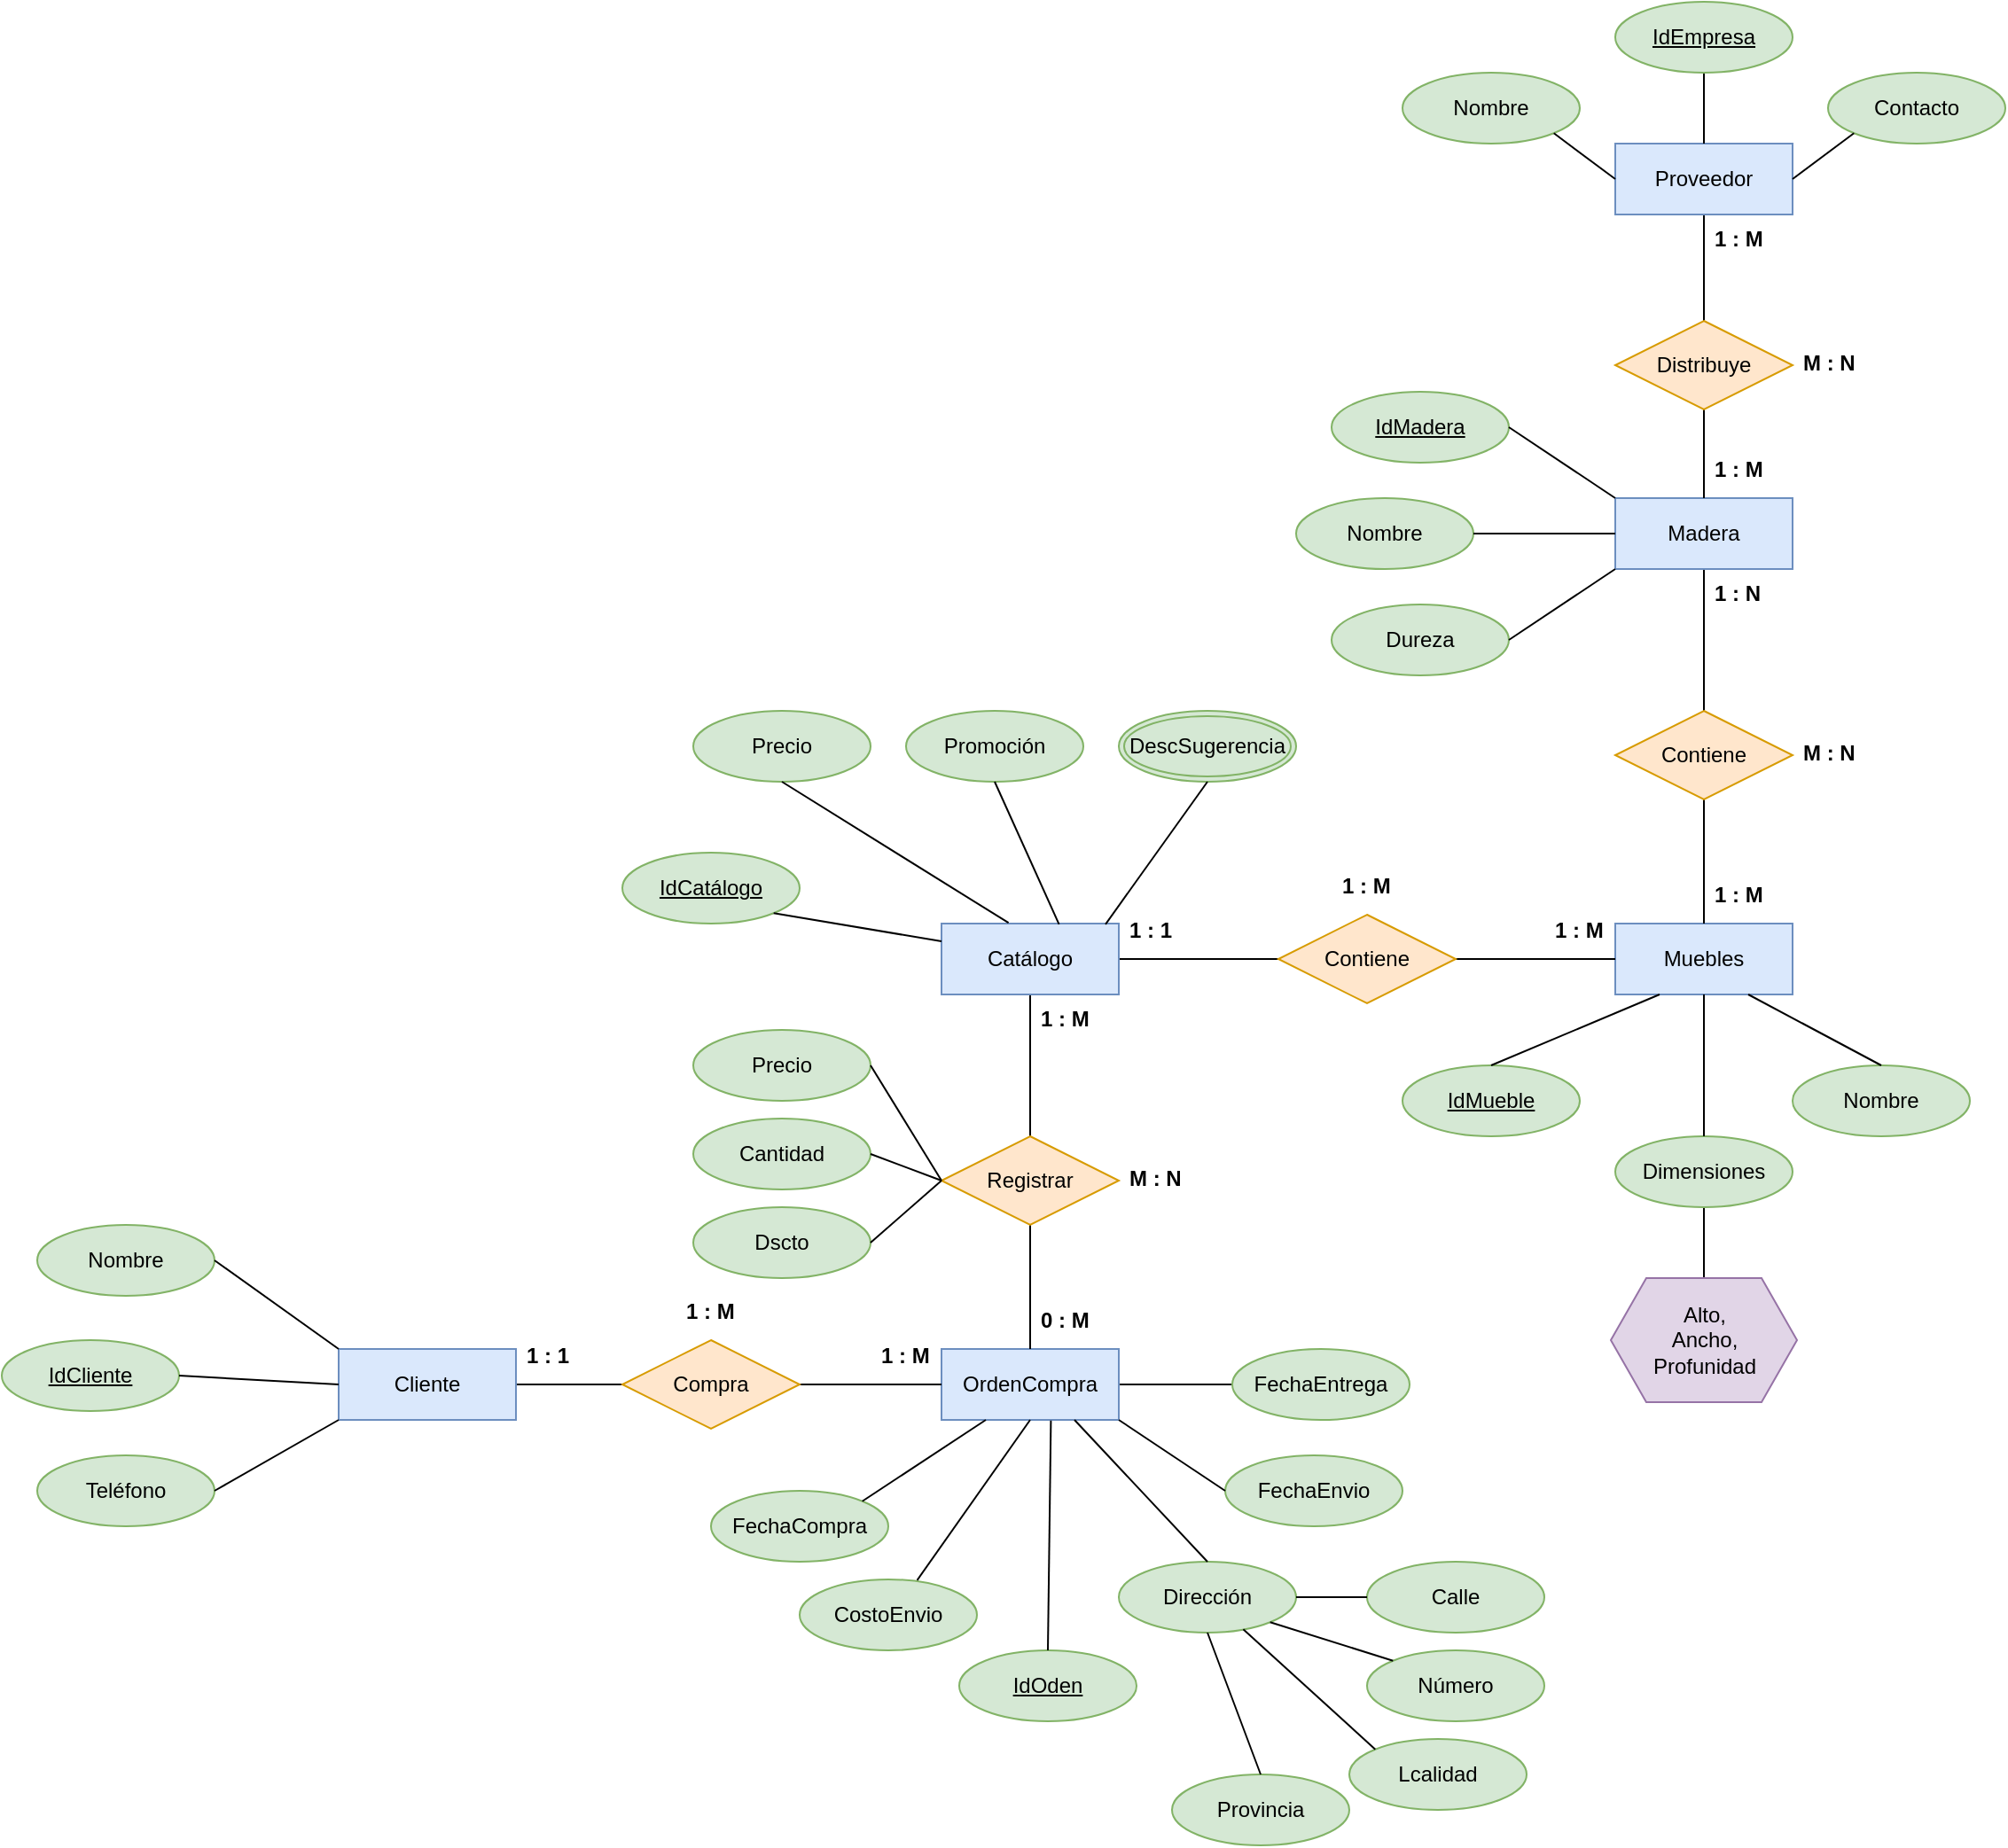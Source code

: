 <mxfile version="24.2.5" type="github">
  <diagram name="Página-1" id="hR9pUqVtUt8uoQrfLuzN">
    <mxGraphModel dx="1616" dy="500" grid="1" gridSize="10" guides="1" tooltips="1" connect="1" arrows="1" fold="1" page="1" pageScale="1" pageWidth="827" pageHeight="1169" math="0" shadow="0">
      <root>
        <mxCell id="0" />
        <mxCell id="1" parent="0" />
        <mxCell id="LnQoIK6ZbdIod05Vmi34-1" value="Muebles" style="whiteSpace=wrap;html=1;align=center;fillColor=#dae8fc;strokeColor=#6c8ebf;rounded=0;" vertex="1" parent="1">
          <mxGeometry x="580" y="680" width="100" height="40" as="geometry" />
        </mxCell>
        <mxCell id="LnQoIK6ZbdIod05Vmi34-7" style="edgeStyle=orthogonalEdgeStyle;rounded=0;orthogonalLoop=1;jettySize=auto;html=1;entryX=0.5;entryY=0;entryDx=0;entryDy=0;endArrow=none;endFill=0;" edge="1" parent="1" source="LnQoIK6ZbdIod05Vmi34-2" target="LnQoIK6ZbdIod05Vmi34-6">
          <mxGeometry relative="1" as="geometry" />
        </mxCell>
        <mxCell id="LnQoIK6ZbdIod05Vmi34-2" value="Madera" style="whiteSpace=wrap;html=1;align=center;fillColor=#dae8fc;strokeColor=#6c8ebf;rounded=0;" vertex="1" parent="1">
          <mxGeometry x="580" y="440" width="100" height="40" as="geometry" />
        </mxCell>
        <mxCell id="LnQoIK6ZbdIod05Vmi34-36" style="edgeStyle=orthogonalEdgeStyle;rounded=0;orthogonalLoop=1;jettySize=auto;html=1;entryX=0;entryY=0.5;entryDx=0;entryDy=0;endArrow=none;endFill=0;" edge="1" parent="1" source="LnQoIK6ZbdIod05Vmi34-3" target="LnQoIK6ZbdIod05Vmi34-33">
          <mxGeometry relative="1" as="geometry" />
        </mxCell>
        <mxCell id="LnQoIK6ZbdIod05Vmi34-3" value="Cliente" style="whiteSpace=wrap;html=1;align=center;fillColor=#dae8fc;strokeColor=#6c8ebf;rounded=0;" vertex="1" parent="1">
          <mxGeometry x="-140" y="920" width="100" height="40" as="geometry" />
        </mxCell>
        <mxCell id="LnQoIK6ZbdIod05Vmi34-108" style="edgeStyle=orthogonalEdgeStyle;rounded=0;orthogonalLoop=1;jettySize=auto;html=1;entryX=0;entryY=0.5;entryDx=0;entryDy=0;endArrow=none;endFill=0;" edge="1" parent="1" source="LnQoIK6ZbdIod05Vmi34-4" target="LnQoIK6ZbdIod05Vmi34-107">
          <mxGeometry relative="1" as="geometry" />
        </mxCell>
        <mxCell id="LnQoIK6ZbdIod05Vmi34-4" value="OrdenCompra" style="whiteSpace=wrap;html=1;align=center;fillColor=#dae8fc;strokeColor=#6c8ebf;rounded=0;" vertex="1" parent="1">
          <mxGeometry x="200" y="920" width="100" height="40" as="geometry" />
        </mxCell>
        <mxCell id="LnQoIK6ZbdIod05Vmi34-20" style="edgeStyle=orthogonalEdgeStyle;rounded=0;orthogonalLoop=1;jettySize=auto;html=1;entryX=0;entryY=0.5;entryDx=0;entryDy=0;endArrow=none;endFill=0;" edge="1" parent="1" source="LnQoIK6ZbdIod05Vmi34-5" target="LnQoIK6ZbdIod05Vmi34-19">
          <mxGeometry relative="1" as="geometry" />
        </mxCell>
        <mxCell id="LnQoIK6ZbdIod05Vmi34-28" style="edgeStyle=orthogonalEdgeStyle;rounded=0;orthogonalLoop=1;jettySize=auto;html=1;entryX=0.5;entryY=0;entryDx=0;entryDy=0;endArrow=none;endFill=0;" edge="1" parent="1" source="LnQoIK6ZbdIod05Vmi34-5" target="LnQoIK6ZbdIod05Vmi34-27">
          <mxGeometry relative="1" as="geometry" />
        </mxCell>
        <mxCell id="LnQoIK6ZbdIod05Vmi34-5" value="Catálogo" style="whiteSpace=wrap;html=1;align=center;fillColor=#dae8fc;strokeColor=#6c8ebf;rounded=0;" vertex="1" parent="1">
          <mxGeometry x="200" y="680" width="100" height="40" as="geometry" />
        </mxCell>
        <mxCell id="LnQoIK6ZbdIod05Vmi34-8" style="edgeStyle=orthogonalEdgeStyle;rounded=0;orthogonalLoop=1;jettySize=auto;html=1;endArrow=none;endFill=0;" edge="1" parent="1" source="LnQoIK6ZbdIod05Vmi34-6" target="LnQoIK6ZbdIod05Vmi34-1">
          <mxGeometry relative="1" as="geometry" />
        </mxCell>
        <mxCell id="LnQoIK6ZbdIod05Vmi34-6" value="Contiene" style="shape=rhombus;perimeter=rhombusPerimeter;whiteSpace=wrap;html=1;align=center;fillColor=#ffe6cc;strokeColor=#d79b00;" vertex="1" parent="1">
          <mxGeometry x="580" y="560" width="100" height="50" as="geometry" />
        </mxCell>
        <mxCell id="LnQoIK6ZbdIod05Vmi34-9" value="M : N" style="text;strokeColor=none;fillColor=none;spacingLeft=4;spacingRight=4;overflow=hidden;rotatable=0;points=[[0,0.5],[1,0.5]];portConstraint=eastwest;fontSize=12;whiteSpace=wrap;html=1;fontStyle=1" vertex="1" parent="1">
          <mxGeometry x="680" y="570" width="40" height="30" as="geometry" />
        </mxCell>
        <mxCell id="LnQoIK6ZbdIod05Vmi34-10" value="1 : N" style="text;strokeColor=none;fillColor=none;spacingLeft=4;spacingRight=4;overflow=hidden;rotatable=0;points=[[0,0.5],[1,0.5]];portConstraint=eastwest;fontSize=12;whiteSpace=wrap;html=1;fontStyle=1" vertex="1" parent="1">
          <mxGeometry x="630" y="480" width="40" height="30" as="geometry" />
        </mxCell>
        <mxCell id="LnQoIK6ZbdIod05Vmi34-11" value="1 : M" style="text;strokeColor=none;fillColor=none;spacingLeft=4;spacingRight=4;overflow=hidden;rotatable=0;points=[[0,0.5],[1,0.5]];portConstraint=eastwest;fontSize=12;whiteSpace=wrap;html=1;fontStyle=1" vertex="1" parent="1">
          <mxGeometry x="630" y="650" width="40" height="30" as="geometry" />
        </mxCell>
        <mxCell id="LnQoIK6ZbdIod05Vmi34-14" style="edgeStyle=orthogonalEdgeStyle;rounded=0;orthogonalLoop=1;jettySize=auto;html=1;entryX=0.5;entryY=0;entryDx=0;entryDy=0;endArrow=none;endFill=0;" edge="1" parent="1" source="LnQoIK6ZbdIod05Vmi34-12" target="LnQoIK6ZbdIod05Vmi34-13">
          <mxGeometry relative="1" as="geometry" />
        </mxCell>
        <mxCell id="LnQoIK6ZbdIod05Vmi34-12" value="Proveedor" style="whiteSpace=wrap;html=1;align=center;fillColor=#dae8fc;strokeColor=#6c8ebf;rounded=0;" vertex="1" parent="1">
          <mxGeometry x="580" y="240" width="100" height="40" as="geometry" />
        </mxCell>
        <mxCell id="LnQoIK6ZbdIod05Vmi34-15" style="edgeStyle=orthogonalEdgeStyle;rounded=0;orthogonalLoop=1;jettySize=auto;html=1;entryX=0.5;entryY=0;entryDx=0;entryDy=0;endArrow=none;endFill=0;" edge="1" parent="1" source="LnQoIK6ZbdIod05Vmi34-13" target="LnQoIK6ZbdIod05Vmi34-2">
          <mxGeometry relative="1" as="geometry" />
        </mxCell>
        <mxCell id="LnQoIK6ZbdIod05Vmi34-13" value="Distribuye" style="shape=rhombus;perimeter=rhombusPerimeter;whiteSpace=wrap;html=1;align=center;fillColor=#ffe6cc;strokeColor=#d79b00;" vertex="1" parent="1">
          <mxGeometry x="580" y="340" width="100" height="50" as="geometry" />
        </mxCell>
        <mxCell id="LnQoIK6ZbdIod05Vmi34-16" value="M : N" style="text;strokeColor=none;fillColor=none;spacingLeft=4;spacingRight=4;overflow=hidden;rotatable=0;points=[[0,0.5],[1,0.5]];portConstraint=eastwest;fontSize=12;whiteSpace=wrap;html=1;fontStyle=1" vertex="1" parent="1">
          <mxGeometry x="680" y="350" width="40" height="30" as="geometry" />
        </mxCell>
        <mxCell id="LnQoIK6ZbdIod05Vmi34-17" value="1 : M" style="text;strokeColor=none;fillColor=none;spacingLeft=4;spacingRight=4;overflow=hidden;rotatable=0;points=[[0,0.5],[1,0.5]];portConstraint=eastwest;fontSize=12;whiteSpace=wrap;html=1;fontStyle=1" vertex="1" parent="1">
          <mxGeometry x="630" y="280" width="40" height="30" as="geometry" />
        </mxCell>
        <mxCell id="LnQoIK6ZbdIod05Vmi34-18" value="1 : M" style="text;strokeColor=none;fillColor=none;spacingLeft=4;spacingRight=4;overflow=hidden;rotatable=0;points=[[0,0.5],[1,0.5]];portConstraint=eastwest;fontSize=12;whiteSpace=wrap;html=1;fontStyle=1" vertex="1" parent="1">
          <mxGeometry x="630" y="410" width="40" height="30" as="geometry" />
        </mxCell>
        <mxCell id="LnQoIK6ZbdIod05Vmi34-21" style="edgeStyle=orthogonalEdgeStyle;rounded=0;orthogonalLoop=1;jettySize=auto;html=1;entryX=0;entryY=0.5;entryDx=0;entryDy=0;endArrow=none;endFill=0;" edge="1" parent="1" source="LnQoIK6ZbdIod05Vmi34-19" target="LnQoIK6ZbdIod05Vmi34-1">
          <mxGeometry relative="1" as="geometry" />
        </mxCell>
        <mxCell id="LnQoIK6ZbdIod05Vmi34-19" value="Contiene" style="shape=rhombus;perimeter=rhombusPerimeter;whiteSpace=wrap;html=1;align=center;fillColor=#ffe6cc;strokeColor=#d79b00;" vertex="1" parent="1">
          <mxGeometry x="390" y="675" width="100" height="50" as="geometry" />
        </mxCell>
        <mxCell id="LnQoIK6ZbdIod05Vmi34-22" value="1 : M" style="text;strokeColor=none;fillColor=none;spacingLeft=4;spacingRight=4;overflow=hidden;rotatable=0;points=[[0,0.5],[1,0.5]];portConstraint=eastwest;fontSize=12;whiteSpace=wrap;html=1;fontStyle=1" vertex="1" parent="1">
          <mxGeometry x="420" y="645" width="40" height="30" as="geometry" />
        </mxCell>
        <mxCell id="LnQoIK6ZbdIod05Vmi34-23" value="1 : M" style="text;strokeColor=none;fillColor=none;spacingLeft=4;spacingRight=4;overflow=hidden;rotatable=0;points=[[0,0.5],[1,0.5]];portConstraint=eastwest;fontSize=12;whiteSpace=wrap;html=1;fontStyle=1" vertex="1" parent="1">
          <mxGeometry x="540" y="670" width="40" height="30" as="geometry" />
        </mxCell>
        <mxCell id="LnQoIK6ZbdIod05Vmi34-24" value="1 : 1" style="text;strokeColor=none;fillColor=none;spacingLeft=4;spacingRight=4;overflow=hidden;rotatable=0;points=[[0,0.5],[1,0.5]];portConstraint=eastwest;fontSize=12;whiteSpace=wrap;html=1;fontStyle=1" vertex="1" parent="1">
          <mxGeometry x="300" y="670" width="40" height="30" as="geometry" />
        </mxCell>
        <mxCell id="LnQoIK6ZbdIod05Vmi34-29" style="edgeStyle=orthogonalEdgeStyle;rounded=0;orthogonalLoop=1;jettySize=auto;html=1;entryX=0.5;entryY=0;entryDx=0;entryDy=0;endArrow=none;endFill=0;" edge="1" parent="1" source="LnQoIK6ZbdIod05Vmi34-27" target="LnQoIK6ZbdIod05Vmi34-4">
          <mxGeometry relative="1" as="geometry" />
        </mxCell>
        <mxCell id="LnQoIK6ZbdIod05Vmi34-27" value="Registrar" style="shape=rhombus;perimeter=rhombusPerimeter;whiteSpace=wrap;html=1;align=center;fillColor=#ffe6cc;strokeColor=#d79b00;" vertex="1" parent="1">
          <mxGeometry x="200" y="800" width="100" height="50" as="geometry" />
        </mxCell>
        <mxCell id="LnQoIK6ZbdIod05Vmi34-30" value="M : N" style="text;strokeColor=none;fillColor=none;spacingLeft=4;spacingRight=4;overflow=hidden;rotatable=0;points=[[0,0.5],[1,0.5]];portConstraint=eastwest;fontSize=12;whiteSpace=wrap;html=1;fontStyle=1" vertex="1" parent="1">
          <mxGeometry x="300" y="810" width="40" height="30" as="geometry" />
        </mxCell>
        <mxCell id="LnQoIK6ZbdIod05Vmi34-31" value="0 : M" style="text;strokeColor=none;fillColor=none;spacingLeft=4;spacingRight=4;overflow=hidden;rotatable=0;points=[[0,0.5],[1,0.5]];portConstraint=eastwest;fontSize=12;whiteSpace=wrap;html=1;fontStyle=1" vertex="1" parent="1">
          <mxGeometry x="250" y="890" width="40" height="30" as="geometry" />
        </mxCell>
        <mxCell id="LnQoIK6ZbdIod05Vmi34-32" value="1 : M" style="text;strokeColor=none;fillColor=none;spacingLeft=4;spacingRight=4;overflow=hidden;rotatable=0;points=[[0,0.5],[1,0.5]];portConstraint=eastwest;fontSize=12;whiteSpace=wrap;html=1;fontStyle=1" vertex="1" parent="1">
          <mxGeometry x="250" y="720" width="40" height="30" as="geometry" />
        </mxCell>
        <mxCell id="LnQoIK6ZbdIod05Vmi34-34" style="edgeStyle=orthogonalEdgeStyle;rounded=0;orthogonalLoop=1;jettySize=auto;html=1;entryX=0;entryY=0.5;entryDx=0;entryDy=0;endArrow=none;endFill=0;" edge="1" parent="1" source="LnQoIK6ZbdIod05Vmi34-33" target="LnQoIK6ZbdIod05Vmi34-4">
          <mxGeometry relative="1" as="geometry" />
        </mxCell>
        <mxCell id="LnQoIK6ZbdIod05Vmi34-33" value="Compra" style="shape=rhombus;perimeter=rhombusPerimeter;whiteSpace=wrap;html=1;align=center;fillColor=#ffe6cc;strokeColor=#d79b00;" vertex="1" parent="1">
          <mxGeometry x="20" y="915" width="100" height="50" as="geometry" />
        </mxCell>
        <mxCell id="LnQoIK6ZbdIod05Vmi34-37" value="1 : M" style="text;strokeColor=none;fillColor=none;spacingLeft=4;spacingRight=4;overflow=hidden;rotatable=0;points=[[0,0.5],[1,0.5]];portConstraint=eastwest;fontSize=12;whiteSpace=wrap;html=1;fontStyle=1" vertex="1" parent="1">
          <mxGeometry x="50" y="885" width="40" height="30" as="geometry" />
        </mxCell>
        <mxCell id="LnQoIK6ZbdIod05Vmi34-38" value="1 : M" style="text;strokeColor=none;fillColor=none;spacingLeft=4;spacingRight=4;overflow=hidden;rotatable=0;points=[[0,0.5],[1,0.5]];portConstraint=eastwest;fontSize=12;whiteSpace=wrap;html=1;fontStyle=1" vertex="1" parent="1">
          <mxGeometry x="160" y="910" width="40" height="30" as="geometry" />
        </mxCell>
        <mxCell id="LnQoIK6ZbdIod05Vmi34-39" value="1 : 1" style="text;strokeColor=none;fillColor=none;spacingLeft=4;spacingRight=4;overflow=hidden;rotatable=0;points=[[0,0.5],[1,0.5]];portConstraint=eastwest;fontSize=12;whiteSpace=wrap;html=1;fontStyle=1" vertex="1" parent="1">
          <mxGeometry x="-40" y="910" width="40" height="30" as="geometry" />
        </mxCell>
        <mxCell id="LnQoIK6ZbdIod05Vmi34-40" value="IdCatálogo" style="ellipse;whiteSpace=wrap;html=1;align=center;fontStyle=4;fillColor=#d5e8d4;strokeColor=#82b366;" vertex="1" parent="1">
          <mxGeometry x="20" y="640" width="100" height="40" as="geometry" />
        </mxCell>
        <mxCell id="LnQoIK6ZbdIod05Vmi34-41" value="Precio" style="ellipse;whiteSpace=wrap;html=1;align=center;fillColor=#d5e8d4;strokeColor=#82b366;" vertex="1" parent="1">
          <mxGeometry x="60" y="560" width="100" height="40" as="geometry" />
        </mxCell>
        <mxCell id="LnQoIK6ZbdIod05Vmi34-42" value="Promoción" style="ellipse;whiteSpace=wrap;html=1;align=center;fillColor=#d5e8d4;strokeColor=#82b366;" vertex="1" parent="1">
          <mxGeometry x="180" y="560" width="100" height="40" as="geometry" />
        </mxCell>
        <mxCell id="LnQoIK6ZbdIod05Vmi34-43" value="" style="endArrow=none;html=1;rounded=0;entryX=0;entryY=0.25;entryDx=0;entryDy=0;exitX=1;exitY=1;exitDx=0;exitDy=0;" edge="1" parent="1" source="LnQoIK6ZbdIod05Vmi34-40" target="LnQoIK6ZbdIod05Vmi34-5">
          <mxGeometry relative="1" as="geometry">
            <mxPoint x="130" y="650" as="sourcePoint" />
            <mxPoint x="290" y="650" as="targetPoint" />
          </mxGeometry>
        </mxCell>
        <mxCell id="LnQoIK6ZbdIod05Vmi34-44" value="" style="endArrow=none;html=1;rounded=0;entryX=0.378;entryY=-0.01;entryDx=0;entryDy=0;exitX=0.5;exitY=1;exitDx=0;exitDy=0;entryPerimeter=0;" edge="1" parent="1" source="LnQoIK6ZbdIod05Vmi34-41" target="LnQoIK6ZbdIod05Vmi34-5">
          <mxGeometry relative="1" as="geometry">
            <mxPoint x="130" y="650" as="sourcePoint" />
            <mxPoint x="290" y="650" as="targetPoint" />
          </mxGeometry>
        </mxCell>
        <mxCell id="LnQoIK6ZbdIod05Vmi34-45" value="" style="endArrow=none;html=1;rounded=0;entryX=0.663;entryY=0.01;entryDx=0;entryDy=0;exitX=0.5;exitY=1;exitDx=0;exitDy=0;entryPerimeter=0;" edge="1" parent="1" source="LnQoIK6ZbdIod05Vmi34-42" target="LnQoIK6ZbdIod05Vmi34-5">
          <mxGeometry relative="1" as="geometry">
            <mxPoint x="130" y="650" as="sourcePoint" />
            <mxPoint x="290" y="650" as="targetPoint" />
          </mxGeometry>
        </mxCell>
        <mxCell id="LnQoIK6ZbdIod05Vmi34-46" value="DescSugerencia" style="ellipse;shape=doubleEllipse;margin=3;whiteSpace=wrap;html=1;align=center;fillColor=#d5e8d4;strokeColor=#82b366;" vertex="1" parent="1">
          <mxGeometry x="300" y="560" width="100" height="40" as="geometry" />
        </mxCell>
        <mxCell id="LnQoIK6ZbdIod05Vmi34-47" value="" style="endArrow=none;html=1;rounded=0;entryX=0.925;entryY=0.01;entryDx=0;entryDy=0;exitX=0.5;exitY=1;exitDx=0;exitDy=0;entryPerimeter=0;" edge="1" parent="1" source="LnQoIK6ZbdIod05Vmi34-46" target="LnQoIK6ZbdIod05Vmi34-5">
          <mxGeometry relative="1" as="geometry">
            <mxPoint x="130" y="650" as="sourcePoint" />
            <mxPoint x="290" y="650" as="targetPoint" />
          </mxGeometry>
        </mxCell>
        <mxCell id="LnQoIK6ZbdIod05Vmi34-48" value="IdOden" style="ellipse;whiteSpace=wrap;html=1;align=center;fontStyle=4;fillColor=#d5e8d4;strokeColor=#82b366;" vertex="1" parent="1">
          <mxGeometry x="210" y="1090" width="100" height="40" as="geometry" />
        </mxCell>
        <mxCell id="LnQoIK6ZbdIod05Vmi34-49" value="FechaCompra" style="ellipse;whiteSpace=wrap;html=1;align=center;fillColor=#d5e8d4;strokeColor=#82b366;" vertex="1" parent="1">
          <mxGeometry x="70" y="1000" width="100" height="40" as="geometry" />
        </mxCell>
        <mxCell id="LnQoIK6ZbdIod05Vmi34-50" value="Dirección" style="ellipse;whiteSpace=wrap;html=1;align=center;fillColor=#d5e8d4;strokeColor=#82b366;" vertex="1" parent="1">
          <mxGeometry x="300" y="1040" width="100" height="40" as="geometry" />
        </mxCell>
        <mxCell id="LnQoIK6ZbdIod05Vmi34-51" value="FechaEnvio" style="ellipse;whiteSpace=wrap;html=1;align=center;fillColor=#d5e8d4;strokeColor=#82b366;" vertex="1" parent="1">
          <mxGeometry x="360" y="980" width="100" height="40" as="geometry" />
        </mxCell>
        <mxCell id="LnQoIK6ZbdIod05Vmi34-52" value="CostoEnvio" style="ellipse;whiteSpace=wrap;html=1;align=center;fillColor=#d5e8d4;strokeColor=#82b366;" vertex="1" parent="1">
          <mxGeometry x="120" y="1050" width="100" height="40" as="geometry" />
        </mxCell>
        <mxCell id="LnQoIK6ZbdIod05Vmi34-53" value="Calle" style="ellipse;whiteSpace=wrap;html=1;align=center;fillColor=#d5e8d4;strokeColor=#82b366;" vertex="1" parent="1">
          <mxGeometry x="440" y="1040" width="100" height="40" as="geometry" />
        </mxCell>
        <mxCell id="LnQoIK6ZbdIod05Vmi34-54" value="Número" style="ellipse;whiteSpace=wrap;html=1;align=center;fillColor=#d5e8d4;strokeColor=#82b366;" vertex="1" parent="1">
          <mxGeometry x="440" y="1090" width="100" height="40" as="geometry" />
        </mxCell>
        <mxCell id="LnQoIK6ZbdIod05Vmi34-55" value="" style="endArrow=none;html=1;rounded=0;exitX=0.25;exitY=1;exitDx=0;exitDy=0;entryX=1;entryY=0;entryDx=0;entryDy=0;" edge="1" parent="1" source="LnQoIK6ZbdIod05Vmi34-4" target="LnQoIK6ZbdIod05Vmi34-49">
          <mxGeometry relative="1" as="geometry">
            <mxPoint x="220" y="990" as="sourcePoint" />
            <mxPoint x="380" y="990" as="targetPoint" />
          </mxGeometry>
        </mxCell>
        <mxCell id="LnQoIK6ZbdIod05Vmi34-56" value="" style="endArrow=none;html=1;rounded=0;exitX=0.5;exitY=1;exitDx=0;exitDy=0;entryX=0.663;entryY=0.01;entryDx=0;entryDy=0;entryPerimeter=0;" edge="1" parent="1" source="LnQoIK6ZbdIod05Vmi34-4" target="LnQoIK6ZbdIod05Vmi34-52">
          <mxGeometry relative="1" as="geometry">
            <mxPoint x="235" y="970" as="sourcePoint" />
            <mxPoint x="180" y="1030" as="targetPoint" />
          </mxGeometry>
        </mxCell>
        <mxCell id="LnQoIK6ZbdIod05Vmi34-57" value="" style="endArrow=none;html=1;rounded=0;exitX=1;exitY=1;exitDx=0;exitDy=0;entryX=0;entryY=0.5;entryDx=0;entryDy=0;" edge="1" parent="1" source="LnQoIK6ZbdIod05Vmi34-4" target="LnQoIK6ZbdIod05Vmi34-51">
          <mxGeometry relative="1" as="geometry">
            <mxPoint x="260" y="970" as="sourcePoint" />
            <mxPoint x="190" y="1070" as="targetPoint" />
          </mxGeometry>
        </mxCell>
        <mxCell id="LnQoIK6ZbdIod05Vmi34-58" value="" style="endArrow=none;html=1;rounded=0;exitX=0.75;exitY=1;exitDx=0;exitDy=0;entryX=0.5;entryY=0;entryDx=0;entryDy=0;" edge="1" parent="1" source="LnQoIK6ZbdIod05Vmi34-4" target="LnQoIK6ZbdIod05Vmi34-50">
          <mxGeometry relative="1" as="geometry">
            <mxPoint x="285" y="970" as="sourcePoint" />
            <mxPoint x="410" y="1010" as="targetPoint" />
          </mxGeometry>
        </mxCell>
        <mxCell id="LnQoIK6ZbdIod05Vmi34-59" value="" style="endArrow=none;html=1;rounded=0;exitX=0.617;exitY=1.01;exitDx=0;exitDy=0;entryX=0.5;entryY=0;entryDx=0;entryDy=0;exitPerimeter=0;" edge="1" parent="1" source="LnQoIK6ZbdIod05Vmi34-4" target="LnQoIK6ZbdIod05Vmi34-48">
          <mxGeometry relative="1" as="geometry">
            <mxPoint x="285" y="970" as="sourcePoint" />
            <mxPoint x="360" y="1070" as="targetPoint" />
          </mxGeometry>
        </mxCell>
        <mxCell id="LnQoIK6ZbdIod05Vmi34-60" value="Lcalidad" style="ellipse;whiteSpace=wrap;html=1;align=center;fillColor=#d5e8d4;strokeColor=#82b366;" vertex="1" parent="1">
          <mxGeometry x="430" y="1140" width="100" height="40" as="geometry" />
        </mxCell>
        <mxCell id="LnQoIK6ZbdIod05Vmi34-61" value="Provincia" style="ellipse;whiteSpace=wrap;html=1;align=center;fillColor=#d5e8d4;strokeColor=#82b366;" vertex="1" parent="1">
          <mxGeometry x="330" y="1160" width="100" height="40" as="geometry" />
        </mxCell>
        <mxCell id="LnQoIK6ZbdIod05Vmi34-62" value="IdMueble" style="ellipse;whiteSpace=wrap;html=1;align=center;fontStyle=4;fillColor=#d5e8d4;strokeColor=#82b366;" vertex="1" parent="1">
          <mxGeometry x="460" y="760" width="100" height="40" as="geometry" />
        </mxCell>
        <mxCell id="LnQoIK6ZbdIod05Vmi34-63" value="Nombre" style="ellipse;whiteSpace=wrap;html=1;align=center;fillColor=#d5e8d4;strokeColor=#82b366;" vertex="1" parent="1">
          <mxGeometry x="680" y="760" width="100" height="40" as="geometry" />
        </mxCell>
        <mxCell id="LnQoIK6ZbdIod05Vmi34-74" style="edgeStyle=orthogonalEdgeStyle;rounded=0;orthogonalLoop=1;jettySize=auto;html=1;entryX=0.5;entryY=0;entryDx=0;entryDy=0;endArrow=none;endFill=0;" edge="1" parent="1" source="LnQoIK6ZbdIod05Vmi34-66" target="LnQoIK6ZbdIod05Vmi34-73">
          <mxGeometry relative="1" as="geometry" />
        </mxCell>
        <mxCell id="LnQoIK6ZbdIod05Vmi34-66" value="Dimensiones" style="ellipse;whiteSpace=wrap;html=1;align=center;fillColor=#d5e8d4;strokeColor=#82b366;" vertex="1" parent="1">
          <mxGeometry x="580" y="800" width="100" height="40" as="geometry" />
        </mxCell>
        <mxCell id="LnQoIK6ZbdIod05Vmi34-68" value="" style="endArrow=none;html=1;rounded=0;entryX=0.75;entryY=1;entryDx=0;entryDy=0;exitX=0.5;exitY=0;exitDx=0;exitDy=0;" edge="1" parent="1" source="LnQoIK6ZbdIod05Vmi34-63" target="LnQoIK6ZbdIod05Vmi34-1">
          <mxGeometry relative="1" as="geometry">
            <mxPoint x="520" y="760" as="sourcePoint" />
            <mxPoint x="680" y="760" as="targetPoint" />
          </mxGeometry>
        </mxCell>
        <mxCell id="LnQoIK6ZbdIod05Vmi34-69" value="" style="endArrow=none;html=1;rounded=0;entryX=0.25;entryY=1;entryDx=0;entryDy=0;exitX=0.5;exitY=0;exitDx=0;exitDy=0;" edge="1" parent="1" source="LnQoIK6ZbdIod05Vmi34-62" target="LnQoIK6ZbdIod05Vmi34-1">
          <mxGeometry relative="1" as="geometry">
            <mxPoint x="490" y="790" as="sourcePoint" />
            <mxPoint x="615" y="730" as="targetPoint" />
          </mxGeometry>
        </mxCell>
        <mxCell id="LnQoIK6ZbdIod05Vmi34-71" value="" style="endArrow=none;html=1;rounded=0;entryX=0.5;entryY=1;entryDx=0;entryDy=0;exitX=0.5;exitY=0;exitDx=0;exitDy=0;" edge="1" parent="1" source="LnQoIK6ZbdIod05Vmi34-66" target="LnQoIK6ZbdIod05Vmi34-1">
          <mxGeometry relative="1" as="geometry">
            <mxPoint x="730" y="770" as="sourcePoint" />
            <mxPoint x="665" y="730" as="targetPoint" />
          </mxGeometry>
        </mxCell>
        <mxCell id="LnQoIK6ZbdIod05Vmi34-73" value="Alto,&lt;div&gt;Ancho,&lt;/div&gt;&lt;div&gt;Profunidad&lt;/div&gt;" style="shape=hexagon;perimeter=hexagonPerimeter2;whiteSpace=wrap;html=1;fixedSize=1;fillColor=#e1d5e7;strokeColor=#9673a6;" vertex="1" parent="1">
          <mxGeometry x="577.5" y="880" width="105" height="70" as="geometry" />
        </mxCell>
        <mxCell id="LnQoIK6ZbdIod05Vmi34-75" value="IdMadera" style="ellipse;whiteSpace=wrap;html=1;align=center;fontStyle=4;fillColor=#d5e8d4;strokeColor=#82b366;" vertex="1" parent="1">
          <mxGeometry x="420" y="380" width="100" height="40" as="geometry" />
        </mxCell>
        <mxCell id="LnQoIK6ZbdIod05Vmi34-76" value="Nombre" style="ellipse;whiteSpace=wrap;html=1;align=center;fillColor=#d5e8d4;strokeColor=#82b366;" vertex="1" parent="1">
          <mxGeometry x="400" y="440" width="100" height="40" as="geometry" />
        </mxCell>
        <mxCell id="LnQoIK6ZbdIod05Vmi34-77" value="Dureza" style="ellipse;whiteSpace=wrap;html=1;align=center;fillColor=#d5e8d4;strokeColor=#82b366;" vertex="1" parent="1">
          <mxGeometry x="420" y="500" width="100" height="40" as="geometry" />
        </mxCell>
        <mxCell id="LnQoIK6ZbdIod05Vmi34-78" value="" style="endArrow=none;html=1;rounded=0;exitX=1;exitY=0.5;exitDx=0;exitDy=0;entryX=0;entryY=0;entryDx=0;entryDy=0;" edge="1" parent="1" source="LnQoIK6ZbdIod05Vmi34-75" target="LnQoIK6ZbdIod05Vmi34-2">
          <mxGeometry relative="1" as="geometry">
            <mxPoint x="230" y="430" as="sourcePoint" />
            <mxPoint x="580" y="430" as="targetPoint" />
          </mxGeometry>
        </mxCell>
        <mxCell id="LnQoIK6ZbdIod05Vmi34-79" value="" style="endArrow=none;html=1;rounded=0;exitX=1;exitY=0.5;exitDx=0;exitDy=0;entryX=0;entryY=0.5;entryDx=0;entryDy=0;" edge="1" parent="1" source="LnQoIK6ZbdIod05Vmi34-76" target="LnQoIK6ZbdIod05Vmi34-2">
          <mxGeometry relative="1" as="geometry">
            <mxPoint x="560" y="400" as="sourcePoint" />
            <mxPoint x="615" y="450" as="targetPoint" />
          </mxGeometry>
        </mxCell>
        <mxCell id="LnQoIK6ZbdIod05Vmi34-80" value="" style="endArrow=none;html=1;rounded=0;exitX=1;exitY=0.5;exitDx=0;exitDy=0;entryX=0;entryY=1;entryDx=0;entryDy=0;" edge="1" parent="1" source="LnQoIK6ZbdIod05Vmi34-77" target="LnQoIK6ZbdIod05Vmi34-2">
          <mxGeometry relative="1" as="geometry">
            <mxPoint x="474" y="450" as="sourcePoint" />
            <mxPoint x="590" y="470" as="targetPoint" />
          </mxGeometry>
        </mxCell>
        <mxCell id="LnQoIK6ZbdIod05Vmi34-87" style="edgeStyle=orthogonalEdgeStyle;rounded=0;orthogonalLoop=1;jettySize=auto;html=1;entryX=0.5;entryY=0;entryDx=0;entryDy=0;endArrow=none;endFill=0;" edge="1" parent="1" source="LnQoIK6ZbdIod05Vmi34-81" target="LnQoIK6ZbdIod05Vmi34-12">
          <mxGeometry relative="1" as="geometry" />
        </mxCell>
        <mxCell id="LnQoIK6ZbdIod05Vmi34-81" value="IdEmpresa" style="ellipse;whiteSpace=wrap;html=1;align=center;fontStyle=4;fillColor=#d5e8d4;strokeColor=#82b366;" vertex="1" parent="1">
          <mxGeometry x="580" y="160" width="100" height="40" as="geometry" />
        </mxCell>
        <mxCell id="LnQoIK6ZbdIod05Vmi34-84" value="Nombre" style="ellipse;whiteSpace=wrap;html=1;align=center;fillColor=#d5e8d4;strokeColor=#82b366;" vertex="1" parent="1">
          <mxGeometry x="460" y="200" width="100" height="40" as="geometry" />
        </mxCell>
        <mxCell id="LnQoIK6ZbdIod05Vmi34-85" value="Contacto" style="ellipse;whiteSpace=wrap;html=1;align=center;fillColor=#d5e8d4;strokeColor=#82b366;" vertex="1" parent="1">
          <mxGeometry x="700" y="200" width="100" height="40" as="geometry" />
        </mxCell>
        <mxCell id="LnQoIK6ZbdIod05Vmi34-88" value="" style="endArrow=none;html=1;rounded=0;entryX=0;entryY=0.5;entryDx=0;entryDy=0;exitX=1;exitY=1;exitDx=0;exitDy=0;" edge="1" parent="1" source="LnQoIK6ZbdIod05Vmi34-84" target="LnQoIK6ZbdIod05Vmi34-12">
          <mxGeometry relative="1" as="geometry">
            <mxPoint x="410" y="250" as="sourcePoint" />
            <mxPoint x="570" y="250" as="targetPoint" />
          </mxGeometry>
        </mxCell>
        <mxCell id="LnQoIK6ZbdIod05Vmi34-89" value="" style="endArrow=none;html=1;rounded=0;exitX=1;exitY=0.5;exitDx=0;exitDy=0;entryX=0;entryY=1;entryDx=0;entryDy=0;" edge="1" parent="1" source="LnQoIK6ZbdIod05Vmi34-12" target="LnQoIK6ZbdIod05Vmi34-85">
          <mxGeometry relative="1" as="geometry">
            <mxPoint x="540" y="300" as="sourcePoint" />
            <mxPoint x="700" y="300" as="targetPoint" />
          </mxGeometry>
        </mxCell>
        <mxCell id="LnQoIK6ZbdIod05Vmi34-90" value="IdCliente" style="ellipse;whiteSpace=wrap;html=1;align=center;fontStyle=4;fillColor=#d5e8d4;strokeColor=#82b366;" vertex="1" parent="1">
          <mxGeometry x="-330" y="915" width="100" height="40" as="geometry" />
        </mxCell>
        <mxCell id="LnQoIK6ZbdIod05Vmi34-91" value="Nombre" style="ellipse;whiteSpace=wrap;html=1;align=center;fillColor=#d5e8d4;strokeColor=#82b366;" vertex="1" parent="1">
          <mxGeometry x="-310" y="850" width="100" height="40" as="geometry" />
        </mxCell>
        <mxCell id="LnQoIK6ZbdIod05Vmi34-92" value="Teléfono" style="ellipse;whiteSpace=wrap;html=1;align=center;fillColor=#d5e8d4;strokeColor=#82b366;" vertex="1" parent="1">
          <mxGeometry x="-310" y="980" width="100" height="40" as="geometry" />
        </mxCell>
        <mxCell id="LnQoIK6ZbdIod05Vmi34-94" value="" style="endArrow=none;html=1;rounded=0;exitX=1;exitY=0.5;exitDx=0;exitDy=0;entryX=0;entryY=0.5;entryDx=0;entryDy=0;" edge="1" parent="1" source="LnQoIK6ZbdIod05Vmi34-90" target="LnQoIK6ZbdIod05Vmi34-3">
          <mxGeometry relative="1" as="geometry">
            <mxPoint x="-240" y="1000" as="sourcePoint" />
            <mxPoint x="-80" y="1000" as="targetPoint" />
          </mxGeometry>
        </mxCell>
        <mxCell id="LnQoIK6ZbdIod05Vmi34-95" value="" style="endArrow=none;html=1;rounded=0;exitX=1;exitY=0.5;exitDx=0;exitDy=0;entryX=0;entryY=0;entryDx=0;entryDy=0;" edge="1" parent="1" source="LnQoIK6ZbdIod05Vmi34-91" target="LnQoIK6ZbdIod05Vmi34-3">
          <mxGeometry relative="1" as="geometry">
            <mxPoint x="-230" y="850" as="sourcePoint" />
            <mxPoint x="-70" y="850" as="targetPoint" />
          </mxGeometry>
        </mxCell>
        <mxCell id="LnQoIK6ZbdIod05Vmi34-96" value="" style="endArrow=none;html=1;rounded=0;exitX=1;exitY=0.5;exitDx=0;exitDy=0;entryX=0;entryY=1;entryDx=0;entryDy=0;" edge="1" parent="1" source="LnQoIK6ZbdIod05Vmi34-92" target="LnQoIK6ZbdIod05Vmi34-3">
          <mxGeometry relative="1" as="geometry">
            <mxPoint x="-130" y="1080" as="sourcePoint" />
            <mxPoint x="30" y="1080" as="targetPoint" />
          </mxGeometry>
        </mxCell>
        <mxCell id="LnQoIK6ZbdIod05Vmi34-97" value="" style="endArrow=none;html=1;rounded=0;exitX=1;exitY=0.5;exitDx=0;exitDy=0;entryX=0;entryY=0.5;entryDx=0;entryDy=0;" edge="1" parent="1" source="LnQoIK6ZbdIod05Vmi34-50" target="LnQoIK6ZbdIod05Vmi34-53">
          <mxGeometry relative="1" as="geometry">
            <mxPoint x="320" y="1190" as="sourcePoint" />
            <mxPoint x="480" y="1190" as="targetPoint" />
          </mxGeometry>
        </mxCell>
        <mxCell id="LnQoIK6ZbdIod05Vmi34-98" value="" style="endArrow=none;html=1;rounded=0;exitX=1;exitY=1;exitDx=0;exitDy=0;entryX=0;entryY=0;entryDx=0;entryDy=0;" edge="1" parent="1" source="LnQoIK6ZbdIod05Vmi34-50" target="LnQoIK6ZbdIod05Vmi34-54">
          <mxGeometry relative="1" as="geometry">
            <mxPoint x="300" y="1200" as="sourcePoint" />
            <mxPoint x="460" y="1200" as="targetPoint" />
          </mxGeometry>
        </mxCell>
        <mxCell id="LnQoIK6ZbdIod05Vmi34-99" value="" style="endArrow=none;html=1;rounded=0;exitX=0.702;exitY=0.952;exitDx=0;exitDy=0;entryX=0;entryY=0;entryDx=0;entryDy=0;exitPerimeter=0;" edge="1" parent="1" source="LnQoIK6ZbdIod05Vmi34-50" target="LnQoIK6ZbdIod05Vmi34-60">
          <mxGeometry relative="1" as="geometry">
            <mxPoint x="380" y="1210" as="sourcePoint" />
            <mxPoint x="540" y="1210" as="targetPoint" />
          </mxGeometry>
        </mxCell>
        <mxCell id="LnQoIK6ZbdIod05Vmi34-100" value="" style="endArrow=none;html=1;rounded=0;exitX=0.5;exitY=1;exitDx=0;exitDy=0;entryX=0.5;entryY=0;entryDx=0;entryDy=0;" edge="1" parent="1" source="LnQoIK6ZbdIod05Vmi34-50" target="LnQoIK6ZbdIod05Vmi34-61">
          <mxGeometry relative="1" as="geometry">
            <mxPoint x="350" y="1230" as="sourcePoint" />
            <mxPoint x="490" y="1210" as="targetPoint" />
          </mxGeometry>
        </mxCell>
        <mxCell id="LnQoIK6ZbdIod05Vmi34-101" value="Precio" style="ellipse;whiteSpace=wrap;html=1;align=center;fillColor=#d5e8d4;strokeColor=#82b366;" vertex="1" parent="1">
          <mxGeometry x="60" y="740" width="100" height="40" as="geometry" />
        </mxCell>
        <mxCell id="LnQoIK6ZbdIod05Vmi34-102" value="Cantidad" style="ellipse;whiteSpace=wrap;html=1;align=center;fillColor=#d5e8d4;strokeColor=#82b366;" vertex="1" parent="1">
          <mxGeometry x="60" y="790" width="100" height="40" as="geometry" />
        </mxCell>
        <mxCell id="LnQoIK6ZbdIod05Vmi34-103" value="Dscto" style="ellipse;whiteSpace=wrap;html=1;align=center;fillColor=#d5e8d4;strokeColor=#82b366;" vertex="1" parent="1">
          <mxGeometry x="60" y="840" width="100" height="40" as="geometry" />
        </mxCell>
        <mxCell id="LnQoIK6ZbdIod05Vmi34-104" value="" style="endArrow=none;html=1;rounded=0;exitX=1;exitY=0.5;exitDx=0;exitDy=0;entryX=0;entryY=0.5;entryDx=0;entryDy=0;" edge="1" parent="1" source="LnQoIK6ZbdIod05Vmi34-101" target="LnQoIK6ZbdIod05Vmi34-27">
          <mxGeometry relative="1" as="geometry">
            <mxPoint x="-10" y="730" as="sourcePoint" />
            <mxPoint x="150" y="730" as="targetPoint" />
          </mxGeometry>
        </mxCell>
        <mxCell id="LnQoIK6ZbdIod05Vmi34-105" value="" style="endArrow=none;html=1;rounded=0;exitX=1;exitY=0.5;exitDx=0;exitDy=0;entryX=0;entryY=0.5;entryDx=0;entryDy=0;" edge="1" parent="1" source="LnQoIK6ZbdIod05Vmi34-102" target="LnQoIK6ZbdIod05Vmi34-27">
          <mxGeometry relative="1" as="geometry">
            <mxPoint x="170" y="770" as="sourcePoint" />
            <mxPoint x="210" y="835" as="targetPoint" />
          </mxGeometry>
        </mxCell>
        <mxCell id="LnQoIK6ZbdIod05Vmi34-106" value="" style="endArrow=none;html=1;rounded=0;exitX=1;exitY=0.5;exitDx=0;exitDy=0;entryX=0;entryY=0.5;entryDx=0;entryDy=0;" edge="1" parent="1" source="LnQoIK6ZbdIod05Vmi34-103" target="LnQoIK6ZbdIod05Vmi34-27">
          <mxGeometry relative="1" as="geometry">
            <mxPoint x="170" y="820" as="sourcePoint" />
            <mxPoint x="210" y="835" as="targetPoint" />
          </mxGeometry>
        </mxCell>
        <mxCell id="LnQoIK6ZbdIod05Vmi34-107" value="FechaEntrega" style="ellipse;whiteSpace=wrap;html=1;align=center;fillColor=#d5e8d4;strokeColor=#82b366;" vertex="1" parent="1">
          <mxGeometry x="364" y="920" width="100" height="40" as="geometry" />
        </mxCell>
      </root>
    </mxGraphModel>
  </diagram>
</mxfile>
